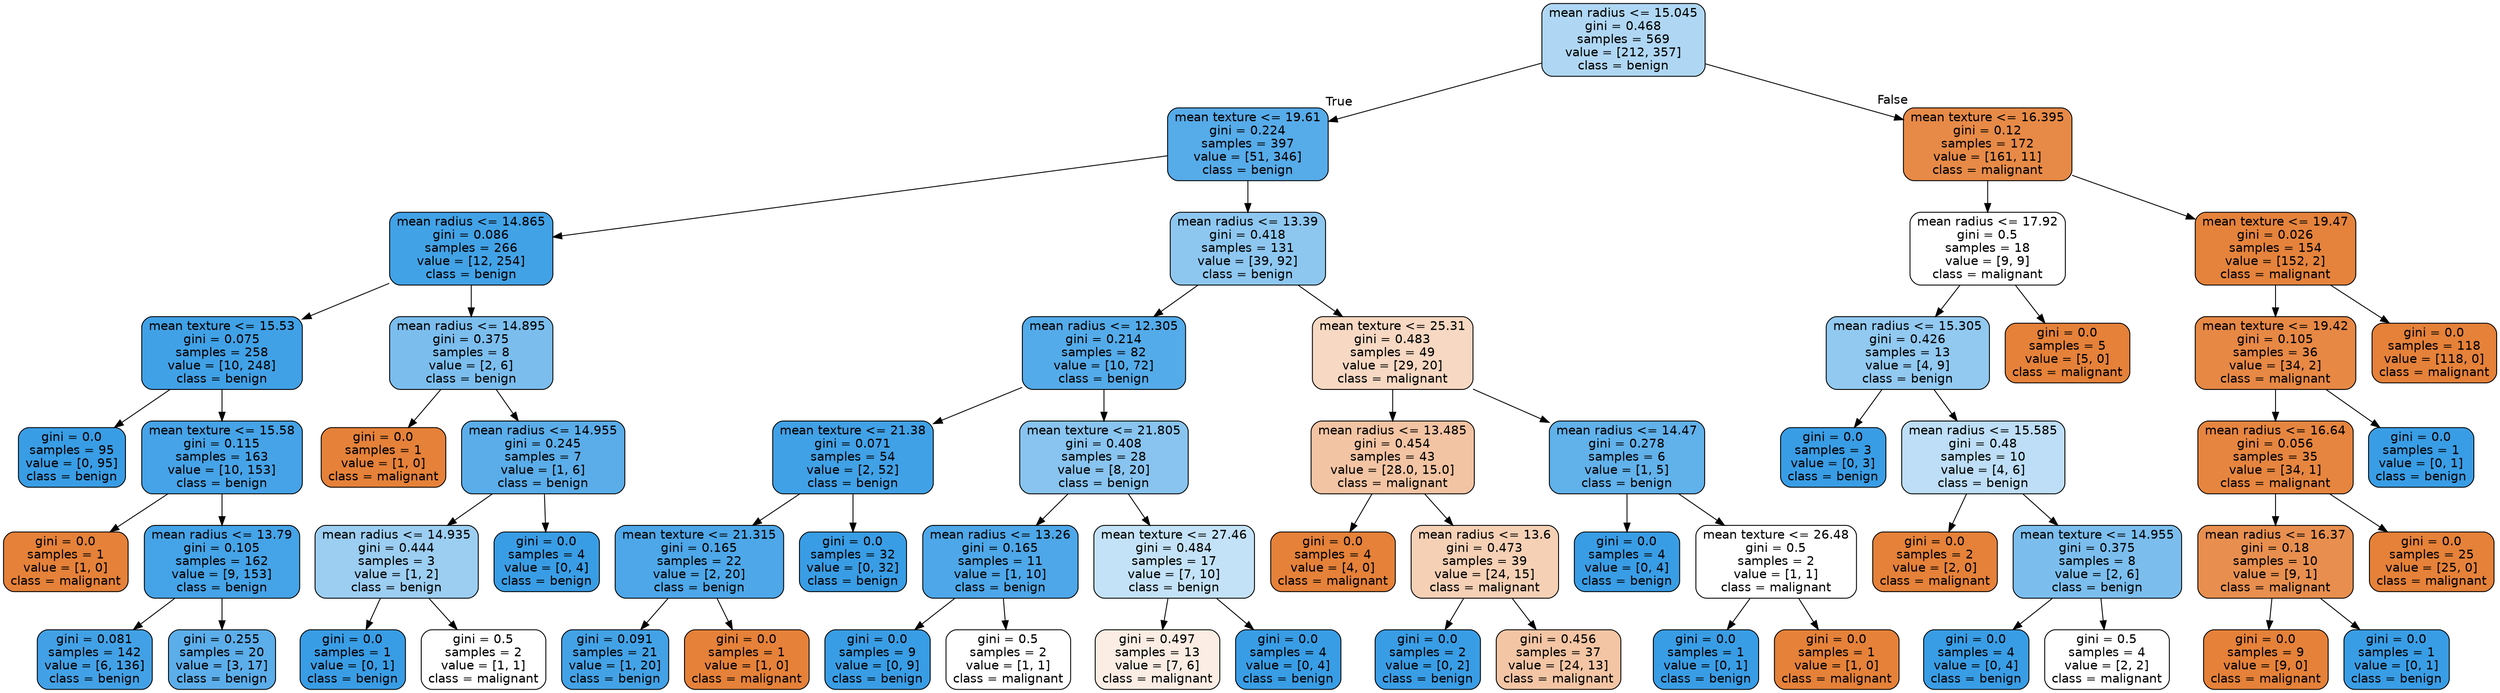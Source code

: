 digraph Tree {
node [shape=box, style="filled, rounded", color="black", fontname="helvetica"] ;
edge [fontname="helvetica"] ;
0 [label="mean radius <= 15.045\ngini = 0.468\nsamples = 569\nvalue = [212, 357]\nclass = benign", fillcolor="#afd7f4"] ;
1 [label="mean texture <= 19.61\ngini = 0.224\nsamples = 397\nvalue = [51, 346]\nclass = benign", fillcolor="#56abe9"] ;
0 -> 1 [labeldistance=2.5, labelangle=45, headlabel="True"] ;
2 [label="mean radius <= 14.865\ngini = 0.086\nsamples = 266\nvalue = [12, 254]\nclass = benign", fillcolor="#42a2e6"] ;
1 -> 2 ;
3 [label="mean texture <= 15.53\ngini = 0.075\nsamples = 258\nvalue = [10, 248]\nclass = benign", fillcolor="#41a1e6"] ;
2 -> 3 ;
4 [label="gini = 0.0\nsamples = 95\nvalue = [0, 95]\nclass = benign", fillcolor="#399de5"] ;
3 -> 4 ;
5 [label="mean texture <= 15.58\ngini = 0.115\nsamples = 163\nvalue = [10, 153]\nclass = benign", fillcolor="#46a3e7"] ;
3 -> 5 ;
6 [label="gini = 0.0\nsamples = 1\nvalue = [1, 0]\nclass = malignant", fillcolor="#e58139"] ;
5 -> 6 ;
7 [label="mean radius <= 13.79\ngini = 0.105\nsamples = 162\nvalue = [9, 153]\nclass = benign", fillcolor="#45a3e7"] ;
5 -> 7 ;
8 [label="gini = 0.081\nsamples = 142\nvalue = [6, 136]\nclass = benign", fillcolor="#42a1e6"] ;
7 -> 8 ;
9 [label="gini = 0.255\nsamples = 20\nvalue = [3, 17]\nclass = benign", fillcolor="#5caeea"] ;
7 -> 9 ;
10 [label="mean radius <= 14.895\ngini = 0.375\nsamples = 8\nvalue = [2, 6]\nclass = benign", fillcolor="#7bbeee"] ;
2 -> 10 ;
11 [label="gini = 0.0\nsamples = 1\nvalue = [1, 0]\nclass = malignant", fillcolor="#e58139"] ;
10 -> 11 ;
12 [label="mean radius <= 14.955\ngini = 0.245\nsamples = 7\nvalue = [1, 6]\nclass = benign", fillcolor="#5aade9"] ;
10 -> 12 ;
13 [label="mean radius <= 14.935\ngini = 0.444\nsamples = 3\nvalue = [1, 2]\nclass = benign", fillcolor="#9ccef2"] ;
12 -> 13 ;
14 [label="gini = 0.0\nsamples = 1\nvalue = [0, 1]\nclass = benign", fillcolor="#399de5"] ;
13 -> 14 ;
15 [label="gini = 0.5\nsamples = 2\nvalue = [1, 1]\nclass = malignant", fillcolor="#ffffff"] ;
13 -> 15 ;
16 [label="gini = 0.0\nsamples = 4\nvalue = [0, 4]\nclass = benign", fillcolor="#399de5"] ;
12 -> 16 ;
17 [label="mean radius <= 13.39\ngini = 0.418\nsamples = 131\nvalue = [39, 92]\nclass = benign", fillcolor="#8dc7f0"] ;
1 -> 17 ;
18 [label="mean radius <= 12.305\ngini = 0.214\nsamples = 82\nvalue = [10, 72]\nclass = benign", fillcolor="#54abe9"] ;
17 -> 18 ;
19 [label="mean texture <= 21.38\ngini = 0.071\nsamples = 54\nvalue = [2, 52]\nclass = benign", fillcolor="#41a1e6"] ;
18 -> 19 ;
20 [label="mean texture <= 21.315\ngini = 0.165\nsamples = 22\nvalue = [2, 20]\nclass = benign", fillcolor="#4da7e8"] ;
19 -> 20 ;
21 [label="gini = 0.091\nsamples = 21\nvalue = [1, 20]\nclass = benign", fillcolor="#43a2e6"] ;
20 -> 21 ;
22 [label="gini = 0.0\nsamples = 1\nvalue = [1, 0]\nclass = malignant", fillcolor="#e58139"] ;
20 -> 22 ;
23 [label="gini = 0.0\nsamples = 32\nvalue = [0, 32]\nclass = benign", fillcolor="#399de5"] ;
19 -> 23 ;
24 [label="mean texture <= 21.805\ngini = 0.408\nsamples = 28\nvalue = [8, 20]\nclass = benign", fillcolor="#88c4ef"] ;
18 -> 24 ;
25 [label="mean radius <= 13.26\ngini = 0.165\nsamples = 11\nvalue = [1, 10]\nclass = benign", fillcolor="#4da7e8"] ;
24 -> 25 ;
26 [label="gini = 0.0\nsamples = 9\nvalue = [0, 9]\nclass = benign", fillcolor="#399de5"] ;
25 -> 26 ;
27 [label="gini = 0.5\nsamples = 2\nvalue = [1, 1]\nclass = malignant", fillcolor="#ffffff"] ;
25 -> 27 ;
28 [label="mean texture <= 27.46\ngini = 0.484\nsamples = 17\nvalue = [7, 10]\nclass = benign", fillcolor="#c4e2f7"] ;
24 -> 28 ;
29 [label="gini = 0.497\nsamples = 13\nvalue = [7, 6]\nclass = malignant", fillcolor="#fbede3"] ;
28 -> 29 ;
30 [label="gini = 0.0\nsamples = 4\nvalue = [0, 4]\nclass = benign", fillcolor="#399de5"] ;
28 -> 30 ;
31 [label="mean texture <= 25.31\ngini = 0.483\nsamples = 49\nvalue = [29, 20]\nclass = malignant", fillcolor="#f7d8c2"] ;
17 -> 31 ;
32 [label="mean radius <= 13.485\ngini = 0.454\nsamples = 43\nvalue = [28.0, 15.0]\nclass = malignant", fillcolor="#f3c4a3"] ;
31 -> 32 ;
33 [label="gini = 0.0\nsamples = 4\nvalue = [4, 0]\nclass = malignant", fillcolor="#e58139"] ;
32 -> 33 ;
34 [label="mean radius <= 13.6\ngini = 0.473\nsamples = 39\nvalue = [24, 15]\nclass = malignant", fillcolor="#f5d0b5"] ;
32 -> 34 ;
35 [label="gini = 0.0\nsamples = 2\nvalue = [0, 2]\nclass = benign", fillcolor="#399de5"] ;
34 -> 35 ;
36 [label="gini = 0.456\nsamples = 37\nvalue = [24, 13]\nclass = malignant", fillcolor="#f3c5a4"] ;
34 -> 36 ;
37 [label="mean radius <= 14.47\ngini = 0.278\nsamples = 6\nvalue = [1, 5]\nclass = benign", fillcolor="#61b1ea"] ;
31 -> 37 ;
38 [label="gini = 0.0\nsamples = 4\nvalue = [0, 4]\nclass = benign", fillcolor="#399de5"] ;
37 -> 38 ;
39 [label="mean texture <= 26.48\ngini = 0.5\nsamples = 2\nvalue = [1, 1]\nclass = malignant", fillcolor="#ffffff"] ;
37 -> 39 ;
40 [label="gini = 0.0\nsamples = 1\nvalue = [0, 1]\nclass = benign", fillcolor="#399de5"] ;
39 -> 40 ;
41 [label="gini = 0.0\nsamples = 1\nvalue = [1, 0]\nclass = malignant", fillcolor="#e58139"] ;
39 -> 41 ;
42 [label="mean texture <= 16.395\ngini = 0.12\nsamples = 172\nvalue = [161, 11]\nclass = malignant", fillcolor="#e78a47"] ;
0 -> 42 [labeldistance=2.5, labelangle=-45, headlabel="False"] ;
43 [label="mean radius <= 17.92\ngini = 0.5\nsamples = 18\nvalue = [9, 9]\nclass = malignant", fillcolor="#ffffff"] ;
42 -> 43 ;
44 [label="mean radius <= 15.305\ngini = 0.426\nsamples = 13\nvalue = [4, 9]\nclass = benign", fillcolor="#91c9f1"] ;
43 -> 44 ;
45 [label="gini = 0.0\nsamples = 3\nvalue = [0, 3]\nclass = benign", fillcolor="#399de5"] ;
44 -> 45 ;
46 [label="mean radius <= 15.585\ngini = 0.48\nsamples = 10\nvalue = [4, 6]\nclass = benign", fillcolor="#bddef6"] ;
44 -> 46 ;
47 [label="gini = 0.0\nsamples = 2\nvalue = [2, 0]\nclass = malignant", fillcolor="#e58139"] ;
46 -> 47 ;
48 [label="mean texture <= 14.955\ngini = 0.375\nsamples = 8\nvalue = [2, 6]\nclass = benign", fillcolor="#7bbeee"] ;
46 -> 48 ;
49 [label="gini = 0.0\nsamples = 4\nvalue = [0, 4]\nclass = benign", fillcolor="#399de5"] ;
48 -> 49 ;
50 [label="gini = 0.5\nsamples = 4\nvalue = [2, 2]\nclass = malignant", fillcolor="#ffffff"] ;
48 -> 50 ;
51 [label="gini = 0.0\nsamples = 5\nvalue = [5, 0]\nclass = malignant", fillcolor="#e58139"] ;
43 -> 51 ;
52 [label="mean texture <= 19.47\ngini = 0.026\nsamples = 154\nvalue = [152, 2]\nclass = malignant", fillcolor="#e5833c"] ;
42 -> 52 ;
53 [label="mean texture <= 19.42\ngini = 0.105\nsamples = 36\nvalue = [34, 2]\nclass = malignant", fillcolor="#e78845"] ;
52 -> 53 ;
54 [label="mean radius <= 16.64\ngini = 0.056\nsamples = 35\nvalue = [34, 1]\nclass = malignant", fillcolor="#e6853f"] ;
53 -> 54 ;
55 [label="mean radius <= 16.37\ngini = 0.18\nsamples = 10\nvalue = [9, 1]\nclass = malignant", fillcolor="#e88f4f"] ;
54 -> 55 ;
56 [label="gini = 0.0\nsamples = 9\nvalue = [9, 0]\nclass = malignant", fillcolor="#e58139"] ;
55 -> 56 ;
57 [label="gini = 0.0\nsamples = 1\nvalue = [0, 1]\nclass = benign", fillcolor="#399de5"] ;
55 -> 57 ;
58 [label="gini = 0.0\nsamples = 25\nvalue = [25, 0]\nclass = malignant", fillcolor="#e58139"] ;
54 -> 58 ;
59 [label="gini = 0.0\nsamples = 1\nvalue = [0, 1]\nclass = benign", fillcolor="#399de5"] ;
53 -> 59 ;
60 [label="gini = 0.0\nsamples = 118\nvalue = [118, 0]\nclass = malignant", fillcolor="#e58139"] ;
52 -> 60 ;
}